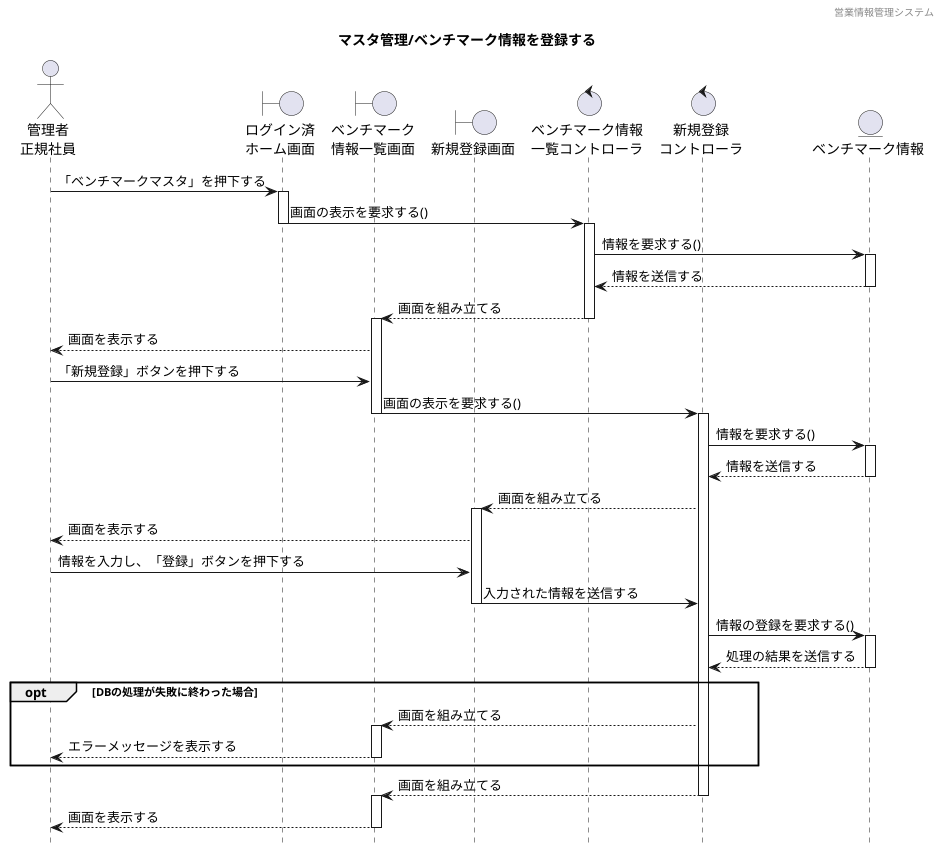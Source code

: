 @startuml ../../images/ベンチマークマスタ/ベンチマークマスタ管理_登録

hide footbox
header 営業情報管理システム
title マスタ管理/ベンチマーク情報を登録する

' actor "" as 
actor "管理者\n正規社員" as a1 

' boundary "" as 
boundary "ログイン済\nホーム画面" as b1
boundary "ベンチマーク\n情報一覧画面" as b2
boundary "新規登録画面" as b3

' control "" as c
control "ベンチマーク情報\n一覧コントローラ" as c1
control "新規登録\nコントローラ" as c2

' entity "" as e
entity "ベンチマーク情報" as e1

a1 -> b1 : 「ベンチマークマスタ」を押下する
activate b1
b1 -> c1 : 画面の表示を要求する()
deactivate b1
activate c1
c1 -> e1 : 情報を要求する()
activate e1
e1 --> c1 : 情報を送信する
deactivate e1
c1 --> b2 : 画面を組み立てる
deactivate c1
activate b2
b2 --> a1 : 画面を表示する
a1 -> b2 : 「新規登録」ボタンを押下する
b2 -> c2 : 画面の表示を要求する()
deactivate b2
activate c2
c2 -> e1 : 情報を要求する()
activate e1
e1 --> c2 : 情報を送信する
deactivate e1
c2 --> b3 : 画面を組み立てる
activate b3
b3 --> a1 : 画面を表示する
a1 -> b3 : 情報を入力し、「登録」ボタンを押下する
b3 -> c2 : 入力された情報を送信する
deactivate b3
c2 -> e1 : 情報の登録を要求する()
activate e1
e1 --> c2 : 処理の結果を送信する
deactivate e1
opt DBの処理が失敗に終わった場合
c2 --> b2 : 画面を組み立てる
activate b2
b2 --> a1 : エラーメッセージを表示する  
deactivate b2
end
c2 --> b2 : 画面を組み立てる
deactivate c2
activate b2
b2 --> a1 : 画面を表示する  
deactivate b2

@enduml